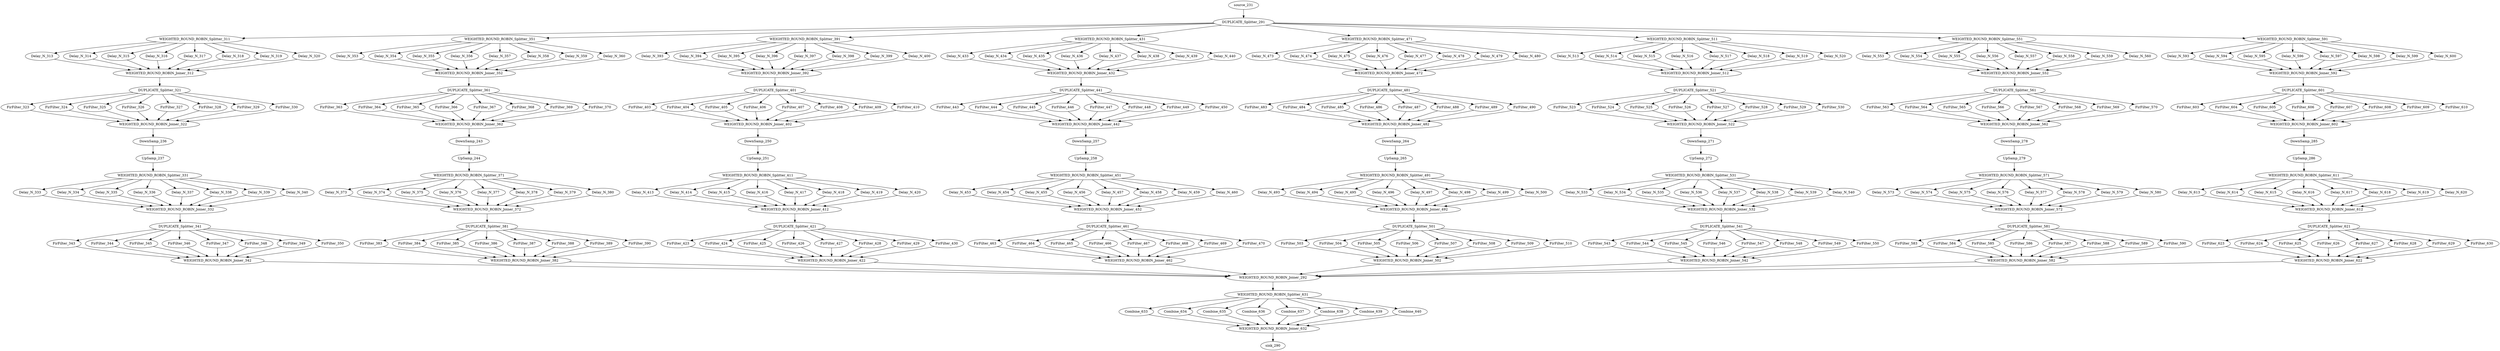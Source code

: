 digraph FilterBankNew_675 {
node0 [label="source_231", push="8", pop="0", peek="0", pushType="float", popType="void", peekType="void", codeSize="31 b", stackSize="0 b", work="13"];
node1 [label="DUPLICATE_Splitter_291", push="8", pop="8", peek="0", pushType="float", popType="float", peekType="void", codeSize="60 b", stackSize="64 b", work="0"];
node0 -> node1;
node2 [label="WEIGHTED_ROUND_ROBIN_Splitter_311", push="8", pop="8", peek="0", pushType="float", popType="float", peekType="void", codeSize="102 b", stackSize="32 b", work="0"];
node1 -> node2;
node3 [label="Delay_N_313", push="1", pop="1", peek="1", pushType="float", popType="float", peekType="float", codeSize="12 b", stackSize="0 b", work="6"];
node2 -> node3;
node4 [label="Delay_N_314", push="1", pop="1", peek="1", pushType="float", popType="float", peekType="float", codeSize="12 b", stackSize="0 b", work="6"];
node2 -> node4;
node5 [label="Delay_N_315", push="1", pop="1", peek="1", pushType="float", popType="float", peekType="float", codeSize="12 b", stackSize="0 b", work="6"];
node2 -> node5;
node6 [label="Delay_N_316", push="1", pop="1", peek="1", pushType="float", popType="float", peekType="float", codeSize="12 b", stackSize="0 b", work="6"];
node2 -> node6;
node7 [label="Delay_N_317", push="1", pop="1", peek="1", pushType="float", popType="float", peekType="float", codeSize="12 b", stackSize="0 b", work="6"];
node2 -> node7;
node8 [label="Delay_N_318", push="1", pop="1", peek="1", pushType="float", popType="float", peekType="float", codeSize="12 b", stackSize="0 b", work="6"];
node2 -> node8;
node9 [label="Delay_N_319", push="1", pop="1", peek="1", pushType="float", popType="float", peekType="float", codeSize="12 b", stackSize="0 b", work="6"];
node2 -> node9;
node10 [label="Delay_N_320", push="1", pop="1", peek="1", pushType="float", popType="float", peekType="float", codeSize="12 b", stackSize="0 b", work="6"];
node2 -> node10;
node11 [label="WEIGHTED_ROUND_ROBIN_Joiner_312", push="8", pop="8", peek="0", pushType="float", popType="float", peekType="void", codeSize="102 b", stackSize="32 b", work="0"];
node3 -> node11;
node4 -> node11;
node5 -> node11;
node6 -> node11;
node7 -> node11;
node8 -> node11;
node9 -> node11;
node10 -> node11;
node12 [label="DUPLICATE_Splitter_321", push="8", pop="8", peek="0", pushType="float", popType="float", peekType="void", codeSize="60 b", stackSize="64 b", work="0"];
node11 -> node12;
node13 [label="FirFilter_323", push="1", pop="8", peek="32", pushType="float", popType="float", peekType="float", codeSize="556 b", stackSize="96 b", work="425"];
node12 -> node13;
node14 [label="FirFilter_324", push="1", pop="8", peek="33", pushType="float", popType="float", peekType="float", codeSize="582 b", stackSize="96 b", work="423"];
node12 -> node14;
node15 [label="FirFilter_325", push="1", pop="8", peek="34", pushType="float", popType="float", peekType="float", codeSize="612 b", stackSize="128 b", work="425"];
node12 -> node15;
node16 [label="FirFilter_326", push="1", pop="8", peek="35", pushType="float", popType="float", peekType="float", codeSize="632 b", stackSize="128 b", work="425"];
node12 -> node16;
node17 [label="FirFilter_327", push="1", pop="8", peek="36", pushType="float", popType="float", peekType="float", codeSize="652 b", stackSize="128 b", work="425"];
node12 -> node17;
node18 [label="FirFilter_328", push="1", pop="8", peek="37", pushType="float", popType="float", peekType="float", codeSize="672 b", stackSize="128 b", work="425"];
node12 -> node18;
node19 [label="FirFilter_329", push="1", pop="8", peek="38", pushType="float", popType="float", peekType="float", codeSize="682 b", stackSize="96 b", work="423"];
node12 -> node19;
node20 [label="FirFilter_330", push="1", pop="8", peek="39", pushType="float", popType="float", peekType="float", codeSize="696 b", stackSize="96 b", work="425"];
node12 -> node20;
node21 [label="WEIGHTED_ROUND_ROBIN_Joiner_322", push="8", pop="8", peek="0", pushType="float", popType="float", peekType="void", codeSize="102 b", stackSize="32 b", work="0"];
node13 -> node21;
node14 -> node21;
node15 -> node21;
node16 -> node21;
node17 -> node21;
node18 -> node21;
node19 -> node21;
node20 -> node21;
node22 [label="DownSamp_236", push="1", pop="8", peek="8", pushType="float", popType="float", peekType="float", codeSize="28 b", stackSize="32 b", work="41"];
node21 -> node22;
node23 [label="UpSamp_237", push="8", pop="1", peek="1", pushType="float", popType="float", peekType="float", codeSize="28 b", stackSize="32 b", work="41"];
node22 -> node23;
node24 [label="WEIGHTED_ROUND_ROBIN_Splitter_331", push="8", pop="8", peek="0", pushType="float", popType="float", peekType="void", codeSize="102 b", stackSize="32 b", work="0"];
node23 -> node24;
node25 [label="Delay_N_333", push="1", pop="1", peek="1", pushType="float", popType="float", peekType="float", codeSize="12 b", stackSize="0 b", work="6"];
node24 -> node25;
node26 [label="Delay_N_334", push="1", pop="1", peek="1", pushType="float", popType="float", peekType="float", codeSize="12 b", stackSize="0 b", work="6"];
node24 -> node26;
node27 [label="Delay_N_335", push="1", pop="1", peek="1", pushType="float", popType="float", peekType="float", codeSize="12 b", stackSize="0 b", work="6"];
node24 -> node27;
node28 [label="Delay_N_336", push="1", pop="1", peek="1", pushType="float", popType="float", peekType="float", codeSize="12 b", stackSize="0 b", work="6"];
node24 -> node28;
node29 [label="Delay_N_337", push="1", pop="1", peek="1", pushType="float", popType="float", peekType="float", codeSize="12 b", stackSize="0 b", work="6"];
node24 -> node29;
node30 [label="Delay_N_338", push="1", pop="1", peek="1", pushType="float", popType="float", peekType="float", codeSize="12 b", stackSize="0 b", work="6"];
node24 -> node30;
node31 [label="Delay_N_339", push="1", pop="1", peek="1", pushType="float", popType="float", peekType="float", codeSize="12 b", stackSize="0 b", work="6"];
node24 -> node31;
node32 [label="Delay_N_340", push="1", pop="1", peek="1", pushType="float", popType="float", peekType="float", codeSize="12 b", stackSize="0 b", work="6"];
node24 -> node32;
node33 [label="WEIGHTED_ROUND_ROBIN_Joiner_332", push="8", pop="8", peek="0", pushType="float", popType="float", peekType="void", codeSize="102 b", stackSize="32 b", work="0"];
node25 -> node33;
node26 -> node33;
node27 -> node33;
node28 -> node33;
node29 -> node33;
node30 -> node33;
node31 -> node33;
node32 -> node33;
node34 [label="DUPLICATE_Splitter_341", push="8", pop="8", peek="0", pushType="float", popType="float", peekType="void", codeSize="60 b", stackSize="64 b", work="0"];
node33 -> node34;
node35 [label="FirFilter_343", push="1", pop="8", peek="32", pushType="float", popType="float", peekType="float", codeSize="556 b", stackSize="96 b", work="425"];
node34 -> node35;
node36 [label="FirFilter_344", push="1", pop="8", peek="33", pushType="float", popType="float", peekType="float", codeSize="582 b", stackSize="96 b", work="423"];
node34 -> node36;
node37 [label="FirFilter_345", push="1", pop="8", peek="34", pushType="float", popType="float", peekType="float", codeSize="612 b", stackSize="128 b", work="425"];
node34 -> node37;
node38 [label="FirFilter_346", push="1", pop="8", peek="35", pushType="float", popType="float", peekType="float", codeSize="632 b", stackSize="128 b", work="425"];
node34 -> node38;
node39 [label="FirFilter_347", push="1", pop="8", peek="36", pushType="float", popType="float", peekType="float", codeSize="652 b", stackSize="128 b", work="425"];
node34 -> node39;
node40 [label="FirFilter_348", push="1", pop="8", peek="37", pushType="float", popType="float", peekType="float", codeSize="672 b", stackSize="128 b", work="425"];
node34 -> node40;
node41 [label="FirFilter_349", push="1", pop="8", peek="38", pushType="float", popType="float", peekType="float", codeSize="682 b", stackSize="96 b", work="423"];
node34 -> node41;
node42 [label="FirFilter_350", push="1", pop="8", peek="39", pushType="float", popType="float", peekType="float", codeSize="696 b", stackSize="96 b", work="425"];
node34 -> node42;
node43 [label="WEIGHTED_ROUND_ROBIN_Joiner_342", push="8", pop="8", peek="0", pushType="float", popType="float", peekType="void", codeSize="102 b", stackSize="32 b", work="0"];
node35 -> node43;
node36 -> node43;
node37 -> node43;
node38 -> node43;
node39 -> node43;
node40 -> node43;
node41 -> node43;
node42 -> node43;
node44 [label="WEIGHTED_ROUND_ROBIN_Splitter_351", push="8", pop="8", peek="0", pushType="float", popType="float", peekType="void", codeSize="102 b", stackSize="32 b", work="0"];
node1 -> node44;
node45 [label="Delay_N_353", push="1", pop="1", peek="1", pushType="float", popType="float", peekType="float", codeSize="12 b", stackSize="0 b", work="6"];
node44 -> node45;
node46 [label="Delay_N_354", push="1", pop="1", peek="1", pushType="float", popType="float", peekType="float", codeSize="12 b", stackSize="0 b", work="6"];
node44 -> node46;
node47 [label="Delay_N_355", push="1", pop="1", peek="1", pushType="float", popType="float", peekType="float", codeSize="12 b", stackSize="0 b", work="6"];
node44 -> node47;
node48 [label="Delay_N_356", push="1", pop="1", peek="1", pushType="float", popType="float", peekType="float", codeSize="12 b", stackSize="0 b", work="6"];
node44 -> node48;
node49 [label="Delay_N_357", push="1", pop="1", peek="1", pushType="float", popType="float", peekType="float", codeSize="12 b", stackSize="0 b", work="6"];
node44 -> node49;
node50 [label="Delay_N_358", push="1", pop="1", peek="1", pushType="float", popType="float", peekType="float", codeSize="12 b", stackSize="0 b", work="6"];
node44 -> node50;
node51 [label="Delay_N_359", push="1", pop="1", peek="1", pushType="float", popType="float", peekType="float", codeSize="12 b", stackSize="0 b", work="6"];
node44 -> node51;
node52 [label="Delay_N_360", push="1", pop="1", peek="1", pushType="float", popType="float", peekType="float", codeSize="12 b", stackSize="0 b", work="6"];
node44 -> node52;
node53 [label="WEIGHTED_ROUND_ROBIN_Joiner_352", push="8", pop="8", peek="0", pushType="float", popType="float", peekType="void", codeSize="102 b", stackSize="32 b", work="0"];
node45 -> node53;
node46 -> node53;
node47 -> node53;
node48 -> node53;
node49 -> node53;
node50 -> node53;
node51 -> node53;
node52 -> node53;
node54 [label="DUPLICATE_Splitter_361", push="8", pop="8", peek="0", pushType="float", popType="float", peekType="void", codeSize="60 b", stackSize="64 b", work="0"];
node53 -> node54;
node55 [label="FirFilter_363", push="1", pop="8", peek="32", pushType="float", popType="float", peekType="float", codeSize="556 b", stackSize="96 b", work="425"];
node54 -> node55;
node56 [label="FirFilter_364", push="1", pop="8", peek="33", pushType="float", popType="float", peekType="float", codeSize="582 b", stackSize="96 b", work="423"];
node54 -> node56;
node57 [label="FirFilter_365", push="1", pop="8", peek="34", pushType="float", popType="float", peekType="float", codeSize="612 b", stackSize="128 b", work="425"];
node54 -> node57;
node58 [label="FirFilter_366", push="1", pop="8", peek="35", pushType="float", popType="float", peekType="float", codeSize="632 b", stackSize="128 b", work="425"];
node54 -> node58;
node59 [label="FirFilter_367", push="1", pop="8", peek="36", pushType="float", popType="float", peekType="float", codeSize="652 b", stackSize="128 b", work="425"];
node54 -> node59;
node60 [label="FirFilter_368", push="1", pop="8", peek="37", pushType="float", popType="float", peekType="float", codeSize="672 b", stackSize="128 b", work="425"];
node54 -> node60;
node61 [label="FirFilter_369", push="1", pop="8", peek="38", pushType="float", popType="float", peekType="float", codeSize="682 b", stackSize="96 b", work="423"];
node54 -> node61;
node62 [label="FirFilter_370", push="1", pop="8", peek="39", pushType="float", popType="float", peekType="float", codeSize="696 b", stackSize="96 b", work="425"];
node54 -> node62;
node63 [label="WEIGHTED_ROUND_ROBIN_Joiner_362", push="8", pop="8", peek="0", pushType="float", popType="float", peekType="void", codeSize="102 b", stackSize="32 b", work="0"];
node55 -> node63;
node56 -> node63;
node57 -> node63;
node58 -> node63;
node59 -> node63;
node60 -> node63;
node61 -> node63;
node62 -> node63;
node64 [label="DownSamp_243", push="1", pop="8", peek="8", pushType="float", popType="float", peekType="float", codeSize="28 b", stackSize="32 b", work="41"];
node63 -> node64;
node65 [label="UpSamp_244", push="8", pop="1", peek="1", pushType="float", popType="float", peekType="float", codeSize="28 b", stackSize="32 b", work="41"];
node64 -> node65;
node66 [label="WEIGHTED_ROUND_ROBIN_Splitter_371", push="8", pop="8", peek="0", pushType="float", popType="float", peekType="void", codeSize="102 b", stackSize="32 b", work="0"];
node65 -> node66;
node67 [label="Delay_N_373", push="1", pop="1", peek="1", pushType="float", popType="float", peekType="float", codeSize="12 b", stackSize="0 b", work="6"];
node66 -> node67;
node68 [label="Delay_N_374", push="1", pop="1", peek="1", pushType="float", popType="float", peekType="float", codeSize="12 b", stackSize="0 b", work="6"];
node66 -> node68;
node69 [label="Delay_N_375", push="1", pop="1", peek="1", pushType="float", popType="float", peekType="float", codeSize="12 b", stackSize="0 b", work="6"];
node66 -> node69;
node70 [label="Delay_N_376", push="1", pop="1", peek="1", pushType="float", popType="float", peekType="float", codeSize="12 b", stackSize="0 b", work="6"];
node66 -> node70;
node71 [label="Delay_N_377", push="1", pop="1", peek="1", pushType="float", popType="float", peekType="float", codeSize="12 b", stackSize="0 b", work="6"];
node66 -> node71;
node72 [label="Delay_N_378", push="1", pop="1", peek="1", pushType="float", popType="float", peekType="float", codeSize="12 b", stackSize="0 b", work="6"];
node66 -> node72;
node73 [label="Delay_N_379", push="1", pop="1", peek="1", pushType="float", popType="float", peekType="float", codeSize="12 b", stackSize="0 b", work="6"];
node66 -> node73;
node74 [label="Delay_N_380", push="1", pop="1", peek="1", pushType="float", popType="float", peekType="float", codeSize="12 b", stackSize="0 b", work="6"];
node66 -> node74;
node75 [label="WEIGHTED_ROUND_ROBIN_Joiner_372", push="8", pop="8", peek="0", pushType="float", popType="float", peekType="void", codeSize="102 b", stackSize="32 b", work="0"];
node67 -> node75;
node68 -> node75;
node69 -> node75;
node70 -> node75;
node71 -> node75;
node72 -> node75;
node73 -> node75;
node74 -> node75;
node76 [label="DUPLICATE_Splitter_381", push="8", pop="8", peek="0", pushType="float", popType="float", peekType="void", codeSize="60 b", stackSize="64 b", work="0"];
node75 -> node76;
node77 [label="FirFilter_383", push="1", pop="8", peek="32", pushType="float", popType="float", peekType="float", codeSize="556 b", stackSize="96 b", work="425"];
node76 -> node77;
node78 [label="FirFilter_384", push="1", pop="8", peek="33", pushType="float", popType="float", peekType="float", codeSize="582 b", stackSize="96 b", work="423"];
node76 -> node78;
node79 [label="FirFilter_385", push="1", pop="8", peek="34", pushType="float", popType="float", peekType="float", codeSize="612 b", stackSize="128 b", work="425"];
node76 -> node79;
node80 [label="FirFilter_386", push="1", pop="8", peek="35", pushType="float", popType="float", peekType="float", codeSize="632 b", stackSize="128 b", work="425"];
node76 -> node80;
node81 [label="FirFilter_387", push="1", pop="8", peek="36", pushType="float", popType="float", peekType="float", codeSize="652 b", stackSize="128 b", work="425"];
node76 -> node81;
node82 [label="FirFilter_388", push="1", pop="8", peek="37", pushType="float", popType="float", peekType="float", codeSize="672 b", stackSize="128 b", work="425"];
node76 -> node82;
node83 [label="FirFilter_389", push="1", pop="8", peek="38", pushType="float", popType="float", peekType="float", codeSize="682 b", stackSize="96 b", work="423"];
node76 -> node83;
node84 [label="FirFilter_390", push="1", pop="8", peek="39", pushType="float", popType="float", peekType="float", codeSize="696 b", stackSize="96 b", work="425"];
node76 -> node84;
node85 [label="WEIGHTED_ROUND_ROBIN_Joiner_382", push="8", pop="8", peek="0", pushType="float", popType="float", peekType="void", codeSize="102 b", stackSize="32 b", work="0"];
node77 -> node85;
node78 -> node85;
node79 -> node85;
node80 -> node85;
node81 -> node85;
node82 -> node85;
node83 -> node85;
node84 -> node85;
node86 [label="WEIGHTED_ROUND_ROBIN_Splitter_391", push="8", pop="8", peek="0", pushType="float", popType="float", peekType="void", codeSize="102 b", stackSize="32 b", work="0"];
node1 -> node86;
node87 [label="Delay_N_393", push="1", pop="1", peek="1", pushType="float", popType="float", peekType="float", codeSize="12 b", stackSize="0 b", work="6"];
node86 -> node87;
node88 [label="Delay_N_394", push="1", pop="1", peek="1", pushType="float", popType="float", peekType="float", codeSize="12 b", stackSize="0 b", work="6"];
node86 -> node88;
node89 [label="Delay_N_395", push="1", pop="1", peek="1", pushType="float", popType="float", peekType="float", codeSize="12 b", stackSize="0 b", work="6"];
node86 -> node89;
node90 [label="Delay_N_396", push="1", pop="1", peek="1", pushType="float", popType="float", peekType="float", codeSize="12 b", stackSize="0 b", work="6"];
node86 -> node90;
node91 [label="Delay_N_397", push="1", pop="1", peek="1", pushType="float", popType="float", peekType="float", codeSize="12 b", stackSize="0 b", work="6"];
node86 -> node91;
node92 [label="Delay_N_398", push="1", pop="1", peek="1", pushType="float", popType="float", peekType="float", codeSize="12 b", stackSize="0 b", work="6"];
node86 -> node92;
node93 [label="Delay_N_399", push="1", pop="1", peek="1", pushType="float", popType="float", peekType="float", codeSize="12 b", stackSize="0 b", work="6"];
node86 -> node93;
node94 [label="Delay_N_400", push="1", pop="1", peek="1", pushType="float", popType="float", peekType="float", codeSize="12 b", stackSize="0 b", work="6"];
node86 -> node94;
node95 [label="WEIGHTED_ROUND_ROBIN_Joiner_392", push="8", pop="8", peek="0", pushType="float", popType="float", peekType="void", codeSize="102 b", stackSize="32 b", work="0"];
node87 -> node95;
node88 -> node95;
node89 -> node95;
node90 -> node95;
node91 -> node95;
node92 -> node95;
node93 -> node95;
node94 -> node95;
node96 [label="DUPLICATE_Splitter_401", push="8", pop="8", peek="0", pushType="float", popType="float", peekType="void", codeSize="60 b", stackSize="64 b", work="0"];
node95 -> node96;
node97 [label="FirFilter_403", push="1", pop="8", peek="32", pushType="float", popType="float", peekType="float", codeSize="556 b", stackSize="96 b", work="425"];
node96 -> node97;
node98 [label="FirFilter_404", push="1", pop="8", peek="33", pushType="float", popType="float", peekType="float", codeSize="582 b", stackSize="96 b", work="423"];
node96 -> node98;
node99 [label="FirFilter_405", push="1", pop="8", peek="34", pushType="float", popType="float", peekType="float", codeSize="612 b", stackSize="128 b", work="425"];
node96 -> node99;
node100 [label="FirFilter_406", push="1", pop="8", peek="35", pushType="float", popType="float", peekType="float", codeSize="632 b", stackSize="128 b", work="425"];
node96 -> node100;
node101 [label="FirFilter_407", push="1", pop="8", peek="36", pushType="float", popType="float", peekType="float", codeSize="652 b", stackSize="128 b", work="425"];
node96 -> node101;
node102 [label="FirFilter_408", push="1", pop="8", peek="37", pushType="float", popType="float", peekType="float", codeSize="672 b", stackSize="128 b", work="425"];
node96 -> node102;
node103 [label="FirFilter_409", push="1", pop="8", peek="38", pushType="float", popType="float", peekType="float", codeSize="682 b", stackSize="96 b", work="423"];
node96 -> node103;
node104 [label="FirFilter_410", push="1", pop="8", peek="39", pushType="float", popType="float", peekType="float", codeSize="696 b", stackSize="96 b", work="425"];
node96 -> node104;
node105 [label="WEIGHTED_ROUND_ROBIN_Joiner_402", push="8", pop="8", peek="0", pushType="float", popType="float", peekType="void", codeSize="102 b", stackSize="32 b", work="0"];
node97 -> node105;
node98 -> node105;
node99 -> node105;
node100 -> node105;
node101 -> node105;
node102 -> node105;
node103 -> node105;
node104 -> node105;
node106 [label="DownSamp_250", push="1", pop="8", peek="8", pushType="float", popType="float", peekType="float", codeSize="28 b", stackSize="32 b", work="41"];
node105 -> node106;
node107 [label="UpSamp_251", push="8", pop="1", peek="1", pushType="float", popType="float", peekType="float", codeSize="28 b", stackSize="32 b", work="41"];
node106 -> node107;
node108 [label="WEIGHTED_ROUND_ROBIN_Splitter_411", push="8", pop="8", peek="0", pushType="float", popType="float", peekType="void", codeSize="102 b", stackSize="32 b", work="0"];
node107 -> node108;
node109 [label="Delay_N_413", push="1", pop="1", peek="1", pushType="float", popType="float", peekType="float", codeSize="12 b", stackSize="0 b", work="6"];
node108 -> node109;
node110 [label="Delay_N_414", push="1", pop="1", peek="1", pushType="float", popType="float", peekType="float", codeSize="12 b", stackSize="0 b", work="6"];
node108 -> node110;
node111 [label="Delay_N_415", push="1", pop="1", peek="1", pushType="float", popType="float", peekType="float", codeSize="12 b", stackSize="0 b", work="6"];
node108 -> node111;
node112 [label="Delay_N_416", push="1", pop="1", peek="1", pushType="float", popType="float", peekType="float", codeSize="12 b", stackSize="0 b", work="6"];
node108 -> node112;
node113 [label="Delay_N_417", push="1", pop="1", peek="1", pushType="float", popType="float", peekType="float", codeSize="12 b", stackSize="0 b", work="6"];
node108 -> node113;
node114 [label="Delay_N_418", push="1", pop="1", peek="1", pushType="float", popType="float", peekType="float", codeSize="12 b", stackSize="0 b", work="6"];
node108 -> node114;
node115 [label="Delay_N_419", push="1", pop="1", peek="1", pushType="float", popType="float", peekType="float", codeSize="12 b", stackSize="0 b", work="6"];
node108 -> node115;
node116 [label="Delay_N_420", push="1", pop="1", peek="1", pushType="float", popType="float", peekType="float", codeSize="12 b", stackSize="0 b", work="6"];
node108 -> node116;
node117 [label="WEIGHTED_ROUND_ROBIN_Joiner_412", push="8", pop="8", peek="0", pushType="float", popType="float", peekType="void", codeSize="102 b", stackSize="32 b", work="0"];
node109 -> node117;
node110 -> node117;
node111 -> node117;
node112 -> node117;
node113 -> node117;
node114 -> node117;
node115 -> node117;
node116 -> node117;
node118 [label="DUPLICATE_Splitter_421", push="8", pop="8", peek="0", pushType="float", popType="float", peekType="void", codeSize="60 b", stackSize="64 b", work="0"];
node117 -> node118;
node119 [label="FirFilter_423", push="1", pop="8", peek="32", pushType="float", popType="float", peekType="float", codeSize="556 b", stackSize="96 b", work="425"];
node118 -> node119;
node120 [label="FirFilter_424", push="1", pop="8", peek="33", pushType="float", popType="float", peekType="float", codeSize="582 b", stackSize="96 b", work="423"];
node118 -> node120;
node121 [label="FirFilter_425", push="1", pop="8", peek="34", pushType="float", popType="float", peekType="float", codeSize="612 b", stackSize="128 b", work="425"];
node118 -> node121;
node122 [label="FirFilter_426", push="1", pop="8", peek="35", pushType="float", popType="float", peekType="float", codeSize="632 b", stackSize="128 b", work="425"];
node118 -> node122;
node123 [label="FirFilter_427", push="1", pop="8", peek="36", pushType="float", popType="float", peekType="float", codeSize="652 b", stackSize="128 b", work="425"];
node118 -> node123;
node124 [label="FirFilter_428", push="1", pop="8", peek="37", pushType="float", popType="float", peekType="float", codeSize="672 b", stackSize="128 b", work="425"];
node118 -> node124;
node125 [label="FirFilter_429", push="1", pop="8", peek="38", pushType="float", popType="float", peekType="float", codeSize="682 b", stackSize="96 b", work="423"];
node118 -> node125;
node126 [label="FirFilter_430", push="1", pop="8", peek="39", pushType="float", popType="float", peekType="float", codeSize="696 b", stackSize="96 b", work="425"];
node118 -> node126;
node127 [label="WEIGHTED_ROUND_ROBIN_Joiner_422", push="8", pop="8", peek="0", pushType="float", popType="float", peekType="void", codeSize="102 b", stackSize="32 b", work="0"];
node119 -> node127;
node120 -> node127;
node121 -> node127;
node122 -> node127;
node123 -> node127;
node124 -> node127;
node125 -> node127;
node126 -> node127;
node128 [label="WEIGHTED_ROUND_ROBIN_Splitter_431", push="8", pop="8", peek="0", pushType="float", popType="float", peekType="void", codeSize="102 b", stackSize="32 b", work="0"];
node1 -> node128;
node129 [label="Delay_N_433", push="1", pop="1", peek="1", pushType="float", popType="float", peekType="float", codeSize="12 b", stackSize="0 b", work="6"];
node128 -> node129;
node130 [label="Delay_N_434", push="1", pop="1", peek="1", pushType="float", popType="float", peekType="float", codeSize="12 b", stackSize="0 b", work="6"];
node128 -> node130;
node131 [label="Delay_N_435", push="1", pop="1", peek="1", pushType="float", popType="float", peekType="float", codeSize="12 b", stackSize="0 b", work="6"];
node128 -> node131;
node132 [label="Delay_N_436", push="1", pop="1", peek="1", pushType="float", popType="float", peekType="float", codeSize="12 b", stackSize="0 b", work="6"];
node128 -> node132;
node133 [label="Delay_N_437", push="1", pop="1", peek="1", pushType="float", popType="float", peekType="float", codeSize="12 b", stackSize="0 b", work="6"];
node128 -> node133;
node134 [label="Delay_N_438", push="1", pop="1", peek="1", pushType="float", popType="float", peekType="float", codeSize="12 b", stackSize="0 b", work="6"];
node128 -> node134;
node135 [label="Delay_N_439", push="1", pop="1", peek="1", pushType="float", popType="float", peekType="float", codeSize="12 b", stackSize="0 b", work="6"];
node128 -> node135;
node136 [label="Delay_N_440", push="1", pop="1", peek="1", pushType="float", popType="float", peekType="float", codeSize="12 b", stackSize="0 b", work="6"];
node128 -> node136;
node137 [label="WEIGHTED_ROUND_ROBIN_Joiner_432", push="8", pop="8", peek="0", pushType="float", popType="float", peekType="void", codeSize="102 b", stackSize="32 b", work="0"];
node129 -> node137;
node130 -> node137;
node131 -> node137;
node132 -> node137;
node133 -> node137;
node134 -> node137;
node135 -> node137;
node136 -> node137;
node138 [label="DUPLICATE_Splitter_441", push="8", pop="8", peek="0", pushType="float", popType="float", peekType="void", codeSize="60 b", stackSize="64 b", work="0"];
node137 -> node138;
node139 [label="FirFilter_443", push="1", pop="8", peek="32", pushType="float", popType="float", peekType="float", codeSize="556 b", stackSize="96 b", work="425"];
node138 -> node139;
node140 [label="FirFilter_444", push="1", pop="8", peek="33", pushType="float", popType="float", peekType="float", codeSize="582 b", stackSize="96 b", work="423"];
node138 -> node140;
node141 [label="FirFilter_445", push="1", pop="8", peek="34", pushType="float", popType="float", peekType="float", codeSize="612 b", stackSize="128 b", work="425"];
node138 -> node141;
node142 [label="FirFilter_446", push="1", pop="8", peek="35", pushType="float", popType="float", peekType="float", codeSize="632 b", stackSize="128 b", work="425"];
node138 -> node142;
node143 [label="FirFilter_447", push="1", pop="8", peek="36", pushType="float", popType="float", peekType="float", codeSize="652 b", stackSize="128 b", work="425"];
node138 -> node143;
node144 [label="FirFilter_448", push="1", pop="8", peek="37", pushType="float", popType="float", peekType="float", codeSize="672 b", stackSize="128 b", work="425"];
node138 -> node144;
node145 [label="FirFilter_449", push="1", pop="8", peek="38", pushType="float", popType="float", peekType="float", codeSize="682 b", stackSize="96 b", work="423"];
node138 -> node145;
node146 [label="FirFilter_450", push="1", pop="8", peek="39", pushType="float", popType="float", peekType="float", codeSize="696 b", stackSize="96 b", work="425"];
node138 -> node146;
node147 [label="WEIGHTED_ROUND_ROBIN_Joiner_442", push="8", pop="8", peek="0", pushType="float", popType="float", peekType="void", codeSize="102 b", stackSize="32 b", work="0"];
node139 -> node147;
node140 -> node147;
node141 -> node147;
node142 -> node147;
node143 -> node147;
node144 -> node147;
node145 -> node147;
node146 -> node147;
node148 [label="DownSamp_257", push="1", pop="8", peek="8", pushType="float", popType="float", peekType="float", codeSize="28 b", stackSize="32 b", work="41"];
node147 -> node148;
node149 [label="UpSamp_258", push="8", pop="1", peek="1", pushType="float", popType="float", peekType="float", codeSize="28 b", stackSize="32 b", work="41"];
node148 -> node149;
node150 [label="WEIGHTED_ROUND_ROBIN_Splitter_451", push="8", pop="8", peek="0", pushType="float", popType="float", peekType="void", codeSize="102 b", stackSize="32 b", work="0"];
node149 -> node150;
node151 [label="Delay_N_453", push="1", pop="1", peek="1", pushType="float", popType="float", peekType="float", codeSize="12 b", stackSize="0 b", work="6"];
node150 -> node151;
node152 [label="Delay_N_454", push="1", pop="1", peek="1", pushType="float", popType="float", peekType="float", codeSize="12 b", stackSize="0 b", work="6"];
node150 -> node152;
node153 [label="Delay_N_455", push="1", pop="1", peek="1", pushType="float", popType="float", peekType="float", codeSize="12 b", stackSize="0 b", work="6"];
node150 -> node153;
node154 [label="Delay_N_456", push="1", pop="1", peek="1", pushType="float", popType="float", peekType="float", codeSize="12 b", stackSize="0 b", work="6"];
node150 -> node154;
node155 [label="Delay_N_457", push="1", pop="1", peek="1", pushType="float", popType="float", peekType="float", codeSize="12 b", stackSize="0 b", work="6"];
node150 -> node155;
node156 [label="Delay_N_458", push="1", pop="1", peek="1", pushType="float", popType="float", peekType="float", codeSize="12 b", stackSize="0 b", work="6"];
node150 -> node156;
node157 [label="Delay_N_459", push="1", pop="1", peek="1", pushType="float", popType="float", peekType="float", codeSize="12 b", stackSize="0 b", work="6"];
node150 -> node157;
node158 [label="Delay_N_460", push="1", pop="1", peek="1", pushType="float", popType="float", peekType="float", codeSize="12 b", stackSize="0 b", work="6"];
node150 -> node158;
node159 [label="WEIGHTED_ROUND_ROBIN_Joiner_452", push="8", pop="8", peek="0", pushType="float", popType="float", peekType="void", codeSize="102 b", stackSize="32 b", work="0"];
node151 -> node159;
node152 -> node159;
node153 -> node159;
node154 -> node159;
node155 -> node159;
node156 -> node159;
node157 -> node159;
node158 -> node159;
node160 [label="DUPLICATE_Splitter_461", push="8", pop="8", peek="0", pushType="float", popType="float", peekType="void", codeSize="60 b", stackSize="64 b", work="0"];
node159 -> node160;
node161 [label="FirFilter_463", push="1", pop="8", peek="32", pushType="float", popType="float", peekType="float", codeSize="556 b", stackSize="96 b", work="425"];
node160 -> node161;
node162 [label="FirFilter_464", push="1", pop="8", peek="33", pushType="float", popType="float", peekType="float", codeSize="582 b", stackSize="96 b", work="423"];
node160 -> node162;
node163 [label="FirFilter_465", push="1", pop="8", peek="34", pushType="float", popType="float", peekType="float", codeSize="612 b", stackSize="128 b", work="425"];
node160 -> node163;
node164 [label="FirFilter_466", push="1", pop="8", peek="35", pushType="float", popType="float", peekType="float", codeSize="632 b", stackSize="128 b", work="425"];
node160 -> node164;
node165 [label="FirFilter_467", push="1", pop="8", peek="36", pushType="float", popType="float", peekType="float", codeSize="652 b", stackSize="128 b", work="425"];
node160 -> node165;
node166 [label="FirFilter_468", push="1", pop="8", peek="37", pushType="float", popType="float", peekType="float", codeSize="672 b", stackSize="128 b", work="425"];
node160 -> node166;
node167 [label="FirFilter_469", push="1", pop="8", peek="38", pushType="float", popType="float", peekType="float", codeSize="682 b", stackSize="96 b", work="423"];
node160 -> node167;
node168 [label="FirFilter_470", push="1", pop="8", peek="39", pushType="float", popType="float", peekType="float", codeSize="696 b", stackSize="96 b", work="425"];
node160 -> node168;
node169 [label="WEIGHTED_ROUND_ROBIN_Joiner_462", push="8", pop="8", peek="0", pushType="float", popType="float", peekType="void", codeSize="102 b", stackSize="32 b", work="0"];
node161 -> node169;
node162 -> node169;
node163 -> node169;
node164 -> node169;
node165 -> node169;
node166 -> node169;
node167 -> node169;
node168 -> node169;
node170 [label="WEIGHTED_ROUND_ROBIN_Splitter_471", push="8", pop="8", peek="0", pushType="float", popType="float", peekType="void", codeSize="102 b", stackSize="32 b", work="0"];
node1 -> node170;
node171 [label="Delay_N_473", push="1", pop="1", peek="1", pushType="float", popType="float", peekType="float", codeSize="12 b", stackSize="0 b", work="6"];
node170 -> node171;
node172 [label="Delay_N_474", push="1", pop="1", peek="1", pushType="float", popType="float", peekType="float", codeSize="12 b", stackSize="0 b", work="6"];
node170 -> node172;
node173 [label="Delay_N_475", push="1", pop="1", peek="1", pushType="float", popType="float", peekType="float", codeSize="12 b", stackSize="0 b", work="6"];
node170 -> node173;
node174 [label="Delay_N_476", push="1", pop="1", peek="1", pushType="float", popType="float", peekType="float", codeSize="12 b", stackSize="0 b", work="6"];
node170 -> node174;
node175 [label="Delay_N_477", push="1", pop="1", peek="1", pushType="float", popType="float", peekType="float", codeSize="12 b", stackSize="0 b", work="6"];
node170 -> node175;
node176 [label="Delay_N_478", push="1", pop="1", peek="1", pushType="float", popType="float", peekType="float", codeSize="12 b", stackSize="0 b", work="6"];
node170 -> node176;
node177 [label="Delay_N_479", push="1", pop="1", peek="1", pushType="float", popType="float", peekType="float", codeSize="12 b", stackSize="0 b", work="6"];
node170 -> node177;
node178 [label="Delay_N_480", push="1", pop="1", peek="1", pushType="float", popType="float", peekType="float", codeSize="12 b", stackSize="0 b", work="6"];
node170 -> node178;
node179 [label="WEIGHTED_ROUND_ROBIN_Joiner_472", push="8", pop="8", peek="0", pushType="float", popType="float", peekType="void", codeSize="102 b", stackSize="32 b", work="0"];
node171 -> node179;
node172 -> node179;
node173 -> node179;
node174 -> node179;
node175 -> node179;
node176 -> node179;
node177 -> node179;
node178 -> node179;
node180 [label="DUPLICATE_Splitter_481", push="8", pop="8", peek="0", pushType="float", popType="float", peekType="void", codeSize="60 b", stackSize="64 b", work="0"];
node179 -> node180;
node181 [label="FirFilter_483", push="1", pop="8", peek="32", pushType="float", popType="float", peekType="float", codeSize="556 b", stackSize="96 b", work="425"];
node180 -> node181;
node182 [label="FirFilter_484", push="1", pop="8", peek="33", pushType="float", popType="float", peekType="float", codeSize="582 b", stackSize="96 b", work="423"];
node180 -> node182;
node183 [label="FirFilter_485", push="1", pop="8", peek="34", pushType="float", popType="float", peekType="float", codeSize="612 b", stackSize="128 b", work="425"];
node180 -> node183;
node184 [label="FirFilter_486", push="1", pop="8", peek="35", pushType="float", popType="float", peekType="float", codeSize="632 b", stackSize="128 b", work="425"];
node180 -> node184;
node185 [label="FirFilter_487", push="1", pop="8", peek="36", pushType="float", popType="float", peekType="float", codeSize="652 b", stackSize="128 b", work="425"];
node180 -> node185;
node186 [label="FirFilter_488", push="1", pop="8", peek="37", pushType="float", popType="float", peekType="float", codeSize="672 b", stackSize="128 b", work="425"];
node180 -> node186;
node187 [label="FirFilter_489", push="1", pop="8", peek="38", pushType="float", popType="float", peekType="float", codeSize="682 b", stackSize="96 b", work="423"];
node180 -> node187;
node188 [label="FirFilter_490", push="1", pop="8", peek="39", pushType="float", popType="float", peekType="float", codeSize="696 b", stackSize="96 b", work="425"];
node180 -> node188;
node189 [label="WEIGHTED_ROUND_ROBIN_Joiner_482", push="8", pop="8", peek="0", pushType="float", popType="float", peekType="void", codeSize="102 b", stackSize="32 b", work="0"];
node181 -> node189;
node182 -> node189;
node183 -> node189;
node184 -> node189;
node185 -> node189;
node186 -> node189;
node187 -> node189;
node188 -> node189;
node190 [label="DownSamp_264", push="1", pop="8", peek="8", pushType="float", popType="float", peekType="float", codeSize="28 b", stackSize="32 b", work="41"];
node189 -> node190;
node191 [label="UpSamp_265", push="8", pop="1", peek="1", pushType="float", popType="float", peekType="float", codeSize="28 b", stackSize="32 b", work="41"];
node190 -> node191;
node192 [label="WEIGHTED_ROUND_ROBIN_Splitter_491", push="8", pop="8", peek="0", pushType="float", popType="float", peekType="void", codeSize="102 b", stackSize="32 b", work="0"];
node191 -> node192;
node193 [label="Delay_N_493", push="1", pop="1", peek="1", pushType="float", popType="float", peekType="float", codeSize="12 b", stackSize="0 b", work="6"];
node192 -> node193;
node194 [label="Delay_N_494", push="1", pop="1", peek="1", pushType="float", popType="float", peekType="float", codeSize="12 b", stackSize="0 b", work="6"];
node192 -> node194;
node195 [label="Delay_N_495", push="1", pop="1", peek="1", pushType="float", popType="float", peekType="float", codeSize="12 b", stackSize="0 b", work="6"];
node192 -> node195;
node196 [label="Delay_N_496", push="1", pop="1", peek="1", pushType="float", popType="float", peekType="float", codeSize="12 b", stackSize="0 b", work="6"];
node192 -> node196;
node197 [label="Delay_N_497", push="1", pop="1", peek="1", pushType="float", popType="float", peekType="float", codeSize="12 b", stackSize="0 b", work="6"];
node192 -> node197;
node198 [label="Delay_N_498", push="1", pop="1", peek="1", pushType="float", popType="float", peekType="float", codeSize="12 b", stackSize="0 b", work="6"];
node192 -> node198;
node199 [label="Delay_N_499", push="1", pop="1", peek="1", pushType="float", popType="float", peekType="float", codeSize="12 b", stackSize="0 b", work="6"];
node192 -> node199;
node200 [label="Delay_N_500", push="1", pop="1", peek="1", pushType="float", popType="float", peekType="float", codeSize="12 b", stackSize="0 b", work="6"];
node192 -> node200;
node201 [label="WEIGHTED_ROUND_ROBIN_Joiner_492", push="8", pop="8", peek="0", pushType="float", popType="float", peekType="void", codeSize="102 b", stackSize="32 b", work="0"];
node193 -> node201;
node194 -> node201;
node195 -> node201;
node196 -> node201;
node197 -> node201;
node198 -> node201;
node199 -> node201;
node200 -> node201;
node202 [label="DUPLICATE_Splitter_501", push="8", pop="8", peek="0", pushType="float", popType="float", peekType="void", codeSize="60 b", stackSize="64 b", work="0"];
node201 -> node202;
node203 [label="FirFilter_503", push="1", pop="8", peek="32", pushType="float", popType="float", peekType="float", codeSize="556 b", stackSize="96 b", work="425"];
node202 -> node203;
node204 [label="FirFilter_504", push="1", pop="8", peek="33", pushType="float", popType="float", peekType="float", codeSize="582 b", stackSize="96 b", work="423"];
node202 -> node204;
node205 [label="FirFilter_505", push="1", pop="8", peek="34", pushType="float", popType="float", peekType="float", codeSize="612 b", stackSize="128 b", work="425"];
node202 -> node205;
node206 [label="FirFilter_506", push="1", pop="8", peek="35", pushType="float", popType="float", peekType="float", codeSize="632 b", stackSize="128 b", work="425"];
node202 -> node206;
node207 [label="FirFilter_507", push="1", pop="8", peek="36", pushType="float", popType="float", peekType="float", codeSize="652 b", stackSize="128 b", work="425"];
node202 -> node207;
node208 [label="FirFilter_508", push="1", pop="8", peek="37", pushType="float", popType="float", peekType="float", codeSize="672 b", stackSize="128 b", work="425"];
node202 -> node208;
node209 [label="FirFilter_509", push="1", pop="8", peek="38", pushType="float", popType="float", peekType="float", codeSize="682 b", stackSize="96 b", work="423"];
node202 -> node209;
node210 [label="FirFilter_510", push="1", pop="8", peek="39", pushType="float", popType="float", peekType="float", codeSize="696 b", stackSize="96 b", work="425"];
node202 -> node210;
node211 [label="WEIGHTED_ROUND_ROBIN_Joiner_502", push="8", pop="8", peek="0", pushType="float", popType="float", peekType="void", codeSize="102 b", stackSize="32 b", work="0"];
node203 -> node211;
node204 -> node211;
node205 -> node211;
node206 -> node211;
node207 -> node211;
node208 -> node211;
node209 -> node211;
node210 -> node211;
node212 [label="WEIGHTED_ROUND_ROBIN_Splitter_511", push="8", pop="8", peek="0", pushType="float", popType="float", peekType="void", codeSize="102 b", stackSize="32 b", work="0"];
node1 -> node212;
node213 [label="Delay_N_513", push="1", pop="1", peek="1", pushType="float", popType="float", peekType="float", codeSize="12 b", stackSize="0 b", work="6"];
node212 -> node213;
node214 [label="Delay_N_514", push="1", pop="1", peek="1", pushType="float", popType="float", peekType="float", codeSize="12 b", stackSize="0 b", work="6"];
node212 -> node214;
node215 [label="Delay_N_515", push="1", pop="1", peek="1", pushType="float", popType="float", peekType="float", codeSize="12 b", stackSize="0 b", work="6"];
node212 -> node215;
node216 [label="Delay_N_516", push="1", pop="1", peek="1", pushType="float", popType="float", peekType="float", codeSize="12 b", stackSize="0 b", work="6"];
node212 -> node216;
node217 [label="Delay_N_517", push="1", pop="1", peek="1", pushType="float", popType="float", peekType="float", codeSize="12 b", stackSize="0 b", work="6"];
node212 -> node217;
node218 [label="Delay_N_518", push="1", pop="1", peek="1", pushType="float", popType="float", peekType="float", codeSize="12 b", stackSize="0 b", work="6"];
node212 -> node218;
node219 [label="Delay_N_519", push="1", pop="1", peek="1", pushType="float", popType="float", peekType="float", codeSize="12 b", stackSize="0 b", work="6"];
node212 -> node219;
node220 [label="Delay_N_520", push="1", pop="1", peek="1", pushType="float", popType="float", peekType="float", codeSize="12 b", stackSize="0 b", work="6"];
node212 -> node220;
node221 [label="WEIGHTED_ROUND_ROBIN_Joiner_512", push="8", pop="8", peek="0", pushType="float", popType="float", peekType="void", codeSize="102 b", stackSize="32 b", work="0"];
node213 -> node221;
node214 -> node221;
node215 -> node221;
node216 -> node221;
node217 -> node221;
node218 -> node221;
node219 -> node221;
node220 -> node221;
node222 [label="DUPLICATE_Splitter_521", push="8", pop="8", peek="0", pushType="float", popType="float", peekType="void", codeSize="60 b", stackSize="64 b", work="0"];
node221 -> node222;
node223 [label="FirFilter_523", push="1", pop="8", peek="32", pushType="float", popType="float", peekType="float", codeSize="556 b", stackSize="96 b", work="425"];
node222 -> node223;
node224 [label="FirFilter_524", push="1", pop="8", peek="33", pushType="float", popType="float", peekType="float", codeSize="582 b", stackSize="96 b", work="423"];
node222 -> node224;
node225 [label="FirFilter_525", push="1", pop="8", peek="34", pushType="float", popType="float", peekType="float", codeSize="612 b", stackSize="128 b", work="425"];
node222 -> node225;
node226 [label="FirFilter_526", push="1", pop="8", peek="35", pushType="float", popType="float", peekType="float", codeSize="632 b", stackSize="128 b", work="425"];
node222 -> node226;
node227 [label="FirFilter_527", push="1", pop="8", peek="36", pushType="float", popType="float", peekType="float", codeSize="652 b", stackSize="128 b", work="425"];
node222 -> node227;
node228 [label="FirFilter_528", push="1", pop="8", peek="37", pushType="float", popType="float", peekType="float", codeSize="672 b", stackSize="128 b", work="425"];
node222 -> node228;
node229 [label="FirFilter_529", push="1", pop="8", peek="38", pushType="float", popType="float", peekType="float", codeSize="682 b", stackSize="96 b", work="423"];
node222 -> node229;
node230 [label="FirFilter_530", push="1", pop="8", peek="39", pushType="float", popType="float", peekType="float", codeSize="696 b", stackSize="96 b", work="425"];
node222 -> node230;
node231 [label="WEIGHTED_ROUND_ROBIN_Joiner_522", push="8", pop="8", peek="0", pushType="float", popType="float", peekType="void", codeSize="102 b", stackSize="32 b", work="0"];
node223 -> node231;
node224 -> node231;
node225 -> node231;
node226 -> node231;
node227 -> node231;
node228 -> node231;
node229 -> node231;
node230 -> node231;
node232 [label="DownSamp_271", push="1", pop="8", peek="8", pushType="float", popType="float", peekType="float", codeSize="28 b", stackSize="32 b", work="41"];
node231 -> node232;
node233 [label="UpSamp_272", push="8", pop="1", peek="1", pushType="float", popType="float", peekType="float", codeSize="28 b", stackSize="32 b", work="41"];
node232 -> node233;
node234 [label="WEIGHTED_ROUND_ROBIN_Splitter_531", push="8", pop="8", peek="0", pushType="float", popType="float", peekType="void", codeSize="102 b", stackSize="32 b", work="0"];
node233 -> node234;
node235 [label="Delay_N_533", push="1", pop="1", peek="1", pushType="float", popType="float", peekType="float", codeSize="12 b", stackSize="0 b", work="6"];
node234 -> node235;
node236 [label="Delay_N_534", push="1", pop="1", peek="1", pushType="float", popType="float", peekType="float", codeSize="12 b", stackSize="0 b", work="6"];
node234 -> node236;
node237 [label="Delay_N_535", push="1", pop="1", peek="1", pushType="float", popType="float", peekType="float", codeSize="12 b", stackSize="0 b", work="6"];
node234 -> node237;
node238 [label="Delay_N_536", push="1", pop="1", peek="1", pushType="float", popType="float", peekType="float", codeSize="12 b", stackSize="0 b", work="6"];
node234 -> node238;
node239 [label="Delay_N_537", push="1", pop="1", peek="1", pushType="float", popType="float", peekType="float", codeSize="12 b", stackSize="0 b", work="6"];
node234 -> node239;
node240 [label="Delay_N_538", push="1", pop="1", peek="1", pushType="float", popType="float", peekType="float", codeSize="12 b", stackSize="0 b", work="6"];
node234 -> node240;
node241 [label="Delay_N_539", push="1", pop="1", peek="1", pushType="float", popType="float", peekType="float", codeSize="12 b", stackSize="0 b", work="6"];
node234 -> node241;
node242 [label="Delay_N_540", push="1", pop="1", peek="1", pushType="float", popType="float", peekType="float", codeSize="12 b", stackSize="0 b", work="6"];
node234 -> node242;
node243 [label="WEIGHTED_ROUND_ROBIN_Joiner_532", push="8", pop="8", peek="0", pushType="float", popType="float", peekType="void", codeSize="102 b", stackSize="32 b", work="0"];
node235 -> node243;
node236 -> node243;
node237 -> node243;
node238 -> node243;
node239 -> node243;
node240 -> node243;
node241 -> node243;
node242 -> node243;
node244 [label="DUPLICATE_Splitter_541", push="8", pop="8", peek="0", pushType="float", popType="float", peekType="void", codeSize="60 b", stackSize="64 b", work="0"];
node243 -> node244;
node245 [label="FirFilter_543", push="1", pop="8", peek="32", pushType="float", popType="float", peekType="float", codeSize="556 b", stackSize="96 b", work="425"];
node244 -> node245;
node246 [label="FirFilter_544", push="1", pop="8", peek="33", pushType="float", popType="float", peekType="float", codeSize="582 b", stackSize="96 b", work="423"];
node244 -> node246;
node247 [label="FirFilter_545", push="1", pop="8", peek="34", pushType="float", popType="float", peekType="float", codeSize="612 b", stackSize="128 b", work="425"];
node244 -> node247;
node248 [label="FirFilter_546", push="1", pop="8", peek="35", pushType="float", popType="float", peekType="float", codeSize="632 b", stackSize="128 b", work="425"];
node244 -> node248;
node249 [label="FirFilter_547", push="1", pop="8", peek="36", pushType="float", popType="float", peekType="float", codeSize="652 b", stackSize="128 b", work="425"];
node244 -> node249;
node250 [label="FirFilter_548", push="1", pop="8", peek="37", pushType="float", popType="float", peekType="float", codeSize="672 b", stackSize="128 b", work="425"];
node244 -> node250;
node251 [label="FirFilter_549", push="1", pop="8", peek="38", pushType="float", popType="float", peekType="float", codeSize="682 b", stackSize="96 b", work="423"];
node244 -> node251;
node252 [label="FirFilter_550", push="1", pop="8", peek="39", pushType="float", popType="float", peekType="float", codeSize="696 b", stackSize="96 b", work="425"];
node244 -> node252;
node253 [label="WEIGHTED_ROUND_ROBIN_Joiner_542", push="8", pop="8", peek="0", pushType="float", popType="float", peekType="void", codeSize="102 b", stackSize="32 b", work="0"];
node245 -> node253;
node246 -> node253;
node247 -> node253;
node248 -> node253;
node249 -> node253;
node250 -> node253;
node251 -> node253;
node252 -> node253;
node254 [label="WEIGHTED_ROUND_ROBIN_Splitter_551", push="8", pop="8", peek="0", pushType="float", popType="float", peekType="void", codeSize="102 b", stackSize="32 b", work="0"];
node1 -> node254;
node255 [label="Delay_N_553", push="1", pop="1", peek="1", pushType="float", popType="float", peekType="float", codeSize="12 b", stackSize="0 b", work="6"];
node254 -> node255;
node256 [label="Delay_N_554", push="1", pop="1", peek="1", pushType="float", popType="float", peekType="float", codeSize="12 b", stackSize="0 b", work="6"];
node254 -> node256;
node257 [label="Delay_N_555", push="1", pop="1", peek="1", pushType="float", popType="float", peekType="float", codeSize="12 b", stackSize="0 b", work="6"];
node254 -> node257;
node258 [label="Delay_N_556", push="1", pop="1", peek="1", pushType="float", popType="float", peekType="float", codeSize="12 b", stackSize="0 b", work="6"];
node254 -> node258;
node259 [label="Delay_N_557", push="1", pop="1", peek="1", pushType="float", popType="float", peekType="float", codeSize="12 b", stackSize="0 b", work="6"];
node254 -> node259;
node260 [label="Delay_N_558", push="1", pop="1", peek="1", pushType="float", popType="float", peekType="float", codeSize="12 b", stackSize="0 b", work="6"];
node254 -> node260;
node261 [label="Delay_N_559", push="1", pop="1", peek="1", pushType="float", popType="float", peekType="float", codeSize="12 b", stackSize="0 b", work="6"];
node254 -> node261;
node262 [label="Delay_N_560", push="1", pop="1", peek="1", pushType="float", popType="float", peekType="float", codeSize="12 b", stackSize="0 b", work="6"];
node254 -> node262;
node263 [label="WEIGHTED_ROUND_ROBIN_Joiner_552", push="8", pop="8", peek="0", pushType="float", popType="float", peekType="void", codeSize="102 b", stackSize="32 b", work="0"];
node255 -> node263;
node256 -> node263;
node257 -> node263;
node258 -> node263;
node259 -> node263;
node260 -> node263;
node261 -> node263;
node262 -> node263;
node264 [label="DUPLICATE_Splitter_561", push="8", pop="8", peek="0", pushType="float", popType="float", peekType="void", codeSize="60 b", stackSize="64 b", work="0"];
node263 -> node264;
node265 [label="FirFilter_563", push="1", pop="8", peek="32", pushType="float", popType="float", peekType="float", codeSize="556 b", stackSize="96 b", work="425"];
node264 -> node265;
node266 [label="FirFilter_564", push="1", pop="8", peek="33", pushType="float", popType="float", peekType="float", codeSize="582 b", stackSize="96 b", work="423"];
node264 -> node266;
node267 [label="FirFilter_565", push="1", pop="8", peek="34", pushType="float", popType="float", peekType="float", codeSize="612 b", stackSize="128 b", work="425"];
node264 -> node267;
node268 [label="FirFilter_566", push="1", pop="8", peek="35", pushType="float", popType="float", peekType="float", codeSize="632 b", stackSize="128 b", work="425"];
node264 -> node268;
node269 [label="FirFilter_567", push="1", pop="8", peek="36", pushType="float", popType="float", peekType="float", codeSize="652 b", stackSize="128 b", work="425"];
node264 -> node269;
node270 [label="FirFilter_568", push="1", pop="8", peek="37", pushType="float", popType="float", peekType="float", codeSize="672 b", stackSize="128 b", work="425"];
node264 -> node270;
node271 [label="FirFilter_569", push="1", pop="8", peek="38", pushType="float", popType="float", peekType="float", codeSize="682 b", stackSize="96 b", work="423"];
node264 -> node271;
node272 [label="FirFilter_570", push="1", pop="8", peek="39", pushType="float", popType="float", peekType="float", codeSize="696 b", stackSize="96 b", work="425"];
node264 -> node272;
node273 [label="WEIGHTED_ROUND_ROBIN_Joiner_562", push="8", pop="8", peek="0", pushType="float", popType="float", peekType="void", codeSize="102 b", stackSize="32 b", work="0"];
node265 -> node273;
node266 -> node273;
node267 -> node273;
node268 -> node273;
node269 -> node273;
node270 -> node273;
node271 -> node273;
node272 -> node273;
node274 [label="DownSamp_278", push="1", pop="8", peek="8", pushType="float", popType="float", peekType="float", codeSize="28 b", stackSize="32 b", work="41"];
node273 -> node274;
node275 [label="UpSamp_279", push="8", pop="1", peek="1", pushType="float", popType="float", peekType="float", codeSize="28 b", stackSize="32 b", work="41"];
node274 -> node275;
node276 [label="WEIGHTED_ROUND_ROBIN_Splitter_571", push="8", pop="8", peek="0", pushType="float", popType="float", peekType="void", codeSize="102 b", stackSize="32 b", work="0"];
node275 -> node276;
node277 [label="Delay_N_573", push="1", pop="1", peek="1", pushType="float", popType="float", peekType="float", codeSize="12 b", stackSize="0 b", work="6"];
node276 -> node277;
node278 [label="Delay_N_574", push="1", pop="1", peek="1", pushType="float", popType="float", peekType="float", codeSize="12 b", stackSize="0 b", work="6"];
node276 -> node278;
node279 [label="Delay_N_575", push="1", pop="1", peek="1", pushType="float", popType="float", peekType="float", codeSize="12 b", stackSize="0 b", work="6"];
node276 -> node279;
node280 [label="Delay_N_576", push="1", pop="1", peek="1", pushType="float", popType="float", peekType="float", codeSize="12 b", stackSize="0 b", work="6"];
node276 -> node280;
node281 [label="Delay_N_577", push="1", pop="1", peek="1", pushType="float", popType="float", peekType="float", codeSize="12 b", stackSize="0 b", work="6"];
node276 -> node281;
node282 [label="Delay_N_578", push="1", pop="1", peek="1", pushType="float", popType="float", peekType="float", codeSize="12 b", stackSize="0 b", work="6"];
node276 -> node282;
node283 [label="Delay_N_579", push="1", pop="1", peek="1", pushType="float", popType="float", peekType="float", codeSize="12 b", stackSize="0 b", work="6"];
node276 -> node283;
node284 [label="Delay_N_580", push="1", pop="1", peek="1", pushType="float", popType="float", peekType="float", codeSize="12 b", stackSize="0 b", work="6"];
node276 -> node284;
node285 [label="WEIGHTED_ROUND_ROBIN_Joiner_572", push="8", pop="8", peek="0", pushType="float", popType="float", peekType="void", codeSize="102 b", stackSize="32 b", work="0"];
node277 -> node285;
node278 -> node285;
node279 -> node285;
node280 -> node285;
node281 -> node285;
node282 -> node285;
node283 -> node285;
node284 -> node285;
node286 [label="DUPLICATE_Splitter_581", push="8", pop="8", peek="0", pushType="float", popType="float", peekType="void", codeSize="60 b", stackSize="64 b", work="0"];
node285 -> node286;
node287 [label="FirFilter_583", push="1", pop="8", peek="32", pushType="float", popType="float", peekType="float", codeSize="556 b", stackSize="96 b", work="425"];
node286 -> node287;
node288 [label="FirFilter_584", push="1", pop="8", peek="33", pushType="float", popType="float", peekType="float", codeSize="582 b", stackSize="96 b", work="423"];
node286 -> node288;
node289 [label="FirFilter_585", push="1", pop="8", peek="34", pushType="float", popType="float", peekType="float", codeSize="612 b", stackSize="128 b", work="425"];
node286 -> node289;
node290 [label="FirFilter_586", push="1", pop="8", peek="35", pushType="float", popType="float", peekType="float", codeSize="632 b", stackSize="128 b", work="425"];
node286 -> node290;
node291 [label="FirFilter_587", push="1", pop="8", peek="36", pushType="float", popType="float", peekType="float", codeSize="652 b", stackSize="128 b", work="425"];
node286 -> node291;
node292 [label="FirFilter_588", push="1", pop="8", peek="37", pushType="float", popType="float", peekType="float", codeSize="672 b", stackSize="128 b", work="425"];
node286 -> node292;
node293 [label="FirFilter_589", push="1", pop="8", peek="38", pushType="float", popType="float", peekType="float", codeSize="682 b", stackSize="96 b", work="423"];
node286 -> node293;
node294 [label="FirFilter_590", push="1", pop="8", peek="39", pushType="float", popType="float", peekType="float", codeSize="696 b", stackSize="96 b", work="425"];
node286 -> node294;
node295 [label="WEIGHTED_ROUND_ROBIN_Joiner_582", push="8", pop="8", peek="0", pushType="float", popType="float", peekType="void", codeSize="102 b", stackSize="32 b", work="0"];
node287 -> node295;
node288 -> node295;
node289 -> node295;
node290 -> node295;
node291 -> node295;
node292 -> node295;
node293 -> node295;
node294 -> node295;
node296 [label="WEIGHTED_ROUND_ROBIN_Splitter_591", push="8", pop="8", peek="0", pushType="float", popType="float", peekType="void", codeSize="102 b", stackSize="32 b", work="0"];
node1 -> node296;
node297 [label="Delay_N_593", push="1", pop="1", peek="1", pushType="float", popType="float", peekType="float", codeSize="12 b", stackSize="0 b", work="6"];
node296 -> node297;
node298 [label="Delay_N_594", push="1", pop="1", peek="1", pushType="float", popType="float", peekType="float", codeSize="12 b", stackSize="0 b", work="6"];
node296 -> node298;
node299 [label="Delay_N_595", push="1", pop="1", peek="1", pushType="float", popType="float", peekType="float", codeSize="12 b", stackSize="0 b", work="6"];
node296 -> node299;
node300 [label="Delay_N_596", push="1", pop="1", peek="1", pushType="float", popType="float", peekType="float", codeSize="12 b", stackSize="0 b", work="6"];
node296 -> node300;
node301 [label="Delay_N_597", push="1", pop="1", peek="1", pushType="float", popType="float", peekType="float", codeSize="12 b", stackSize="0 b", work="6"];
node296 -> node301;
node302 [label="Delay_N_598", push="1", pop="1", peek="1", pushType="float", popType="float", peekType="float", codeSize="12 b", stackSize="0 b", work="6"];
node296 -> node302;
node303 [label="Delay_N_599", push="1", pop="1", peek="1", pushType="float", popType="float", peekType="float", codeSize="12 b", stackSize="0 b", work="6"];
node296 -> node303;
node304 [label="Delay_N_600", push="1", pop="1", peek="1", pushType="float", popType="float", peekType="float", codeSize="12 b", stackSize="0 b", work="6"];
node296 -> node304;
node305 [label="WEIGHTED_ROUND_ROBIN_Joiner_592", push="8", pop="8", peek="0", pushType="float", popType="float", peekType="void", codeSize="102 b", stackSize="32 b", work="0"];
node297 -> node305;
node298 -> node305;
node299 -> node305;
node300 -> node305;
node301 -> node305;
node302 -> node305;
node303 -> node305;
node304 -> node305;
node306 [label="DUPLICATE_Splitter_601", push="8", pop="8", peek="0", pushType="float", popType="float", peekType="void", codeSize="60 b", stackSize="64 b", work="0"];
node305 -> node306;
node307 [label="FirFilter_603", push="1", pop="8", peek="32", pushType="float", popType="float", peekType="float", codeSize="556 b", stackSize="96 b", work="425"];
node306 -> node307;
node308 [label="FirFilter_604", push="1", pop="8", peek="33", pushType="float", popType="float", peekType="float", codeSize="582 b", stackSize="96 b", work="423"];
node306 -> node308;
node309 [label="FirFilter_605", push="1", pop="8", peek="34", pushType="float", popType="float", peekType="float", codeSize="612 b", stackSize="128 b", work="425"];
node306 -> node309;
node310 [label="FirFilter_606", push="1", pop="8", peek="35", pushType="float", popType="float", peekType="float", codeSize="632 b", stackSize="128 b", work="425"];
node306 -> node310;
node311 [label="FirFilter_607", push="1", pop="8", peek="36", pushType="float", popType="float", peekType="float", codeSize="652 b", stackSize="128 b", work="425"];
node306 -> node311;
node312 [label="FirFilter_608", push="1", pop="8", peek="37", pushType="float", popType="float", peekType="float", codeSize="672 b", stackSize="128 b", work="425"];
node306 -> node312;
node313 [label="FirFilter_609", push="1", pop="8", peek="38", pushType="float", popType="float", peekType="float", codeSize="682 b", stackSize="96 b", work="423"];
node306 -> node313;
node314 [label="FirFilter_610", push="1", pop="8", peek="39", pushType="float", popType="float", peekType="float", codeSize="696 b", stackSize="96 b", work="425"];
node306 -> node314;
node315 [label="WEIGHTED_ROUND_ROBIN_Joiner_602", push="8", pop="8", peek="0", pushType="float", popType="float", peekType="void", codeSize="102 b", stackSize="32 b", work="0"];
node307 -> node315;
node308 -> node315;
node309 -> node315;
node310 -> node315;
node311 -> node315;
node312 -> node315;
node313 -> node315;
node314 -> node315;
node316 [label="DownSamp_285", push="1", pop="8", peek="8", pushType="float", popType="float", peekType="float", codeSize="28 b", stackSize="32 b", work="41"];
node315 -> node316;
node317 [label="UpSamp_286", push="8", pop="1", peek="1", pushType="float", popType="float", peekType="float", codeSize="28 b", stackSize="32 b", work="41"];
node316 -> node317;
node318 [label="WEIGHTED_ROUND_ROBIN_Splitter_611", push="8", pop="8", peek="0", pushType="float", popType="float", peekType="void", codeSize="102 b", stackSize="32 b", work="0"];
node317 -> node318;
node319 [label="Delay_N_613", push="1", pop="1", peek="1", pushType="float", popType="float", peekType="float", codeSize="12 b", stackSize="0 b", work="6"];
node318 -> node319;
node320 [label="Delay_N_614", push="1", pop="1", peek="1", pushType="float", popType="float", peekType="float", codeSize="12 b", stackSize="0 b", work="6"];
node318 -> node320;
node321 [label="Delay_N_615", push="1", pop="1", peek="1", pushType="float", popType="float", peekType="float", codeSize="12 b", stackSize="0 b", work="6"];
node318 -> node321;
node322 [label="Delay_N_616", push="1", pop="1", peek="1", pushType="float", popType="float", peekType="float", codeSize="12 b", stackSize="0 b", work="6"];
node318 -> node322;
node323 [label="Delay_N_617", push="1", pop="1", peek="1", pushType="float", popType="float", peekType="float", codeSize="12 b", stackSize="0 b", work="6"];
node318 -> node323;
node324 [label="Delay_N_618", push="1", pop="1", peek="1", pushType="float", popType="float", peekType="float", codeSize="12 b", stackSize="0 b", work="6"];
node318 -> node324;
node325 [label="Delay_N_619", push="1", pop="1", peek="1", pushType="float", popType="float", peekType="float", codeSize="12 b", stackSize="0 b", work="6"];
node318 -> node325;
node326 [label="Delay_N_620", push="1", pop="1", peek="1", pushType="float", popType="float", peekType="float", codeSize="12 b", stackSize="0 b", work="6"];
node318 -> node326;
node327 [label="WEIGHTED_ROUND_ROBIN_Joiner_612", push="8", pop="8", peek="0", pushType="float", popType="float", peekType="void", codeSize="102 b", stackSize="32 b", work="0"];
node319 -> node327;
node320 -> node327;
node321 -> node327;
node322 -> node327;
node323 -> node327;
node324 -> node327;
node325 -> node327;
node326 -> node327;
node328 [label="DUPLICATE_Splitter_621", push="8", pop="8", peek="0", pushType="float", popType="float", peekType="void", codeSize="60 b", stackSize="64 b", work="0"];
node327 -> node328;
node329 [label="FirFilter_623", push="1", pop="8", peek="32", pushType="float", popType="float", peekType="float", codeSize="556 b", stackSize="96 b", work="425"];
node328 -> node329;
node330 [label="FirFilter_624", push="1", pop="8", peek="33", pushType="float", popType="float", peekType="float", codeSize="582 b", stackSize="96 b", work="423"];
node328 -> node330;
node331 [label="FirFilter_625", push="1", pop="8", peek="34", pushType="float", popType="float", peekType="float", codeSize="612 b", stackSize="128 b", work="425"];
node328 -> node331;
node332 [label="FirFilter_626", push="1", pop="8", peek="35", pushType="float", popType="float", peekType="float", codeSize="632 b", stackSize="128 b", work="425"];
node328 -> node332;
node333 [label="FirFilter_627", push="1", pop="8", peek="36", pushType="float", popType="float", peekType="float", codeSize="652 b", stackSize="128 b", work="425"];
node328 -> node333;
node334 [label="FirFilter_628", push="1", pop="8", peek="37", pushType="float", popType="float", peekType="float", codeSize="672 b", stackSize="128 b", work="425"];
node328 -> node334;
node335 [label="FirFilter_629", push="1", pop="8", peek="38", pushType="float", popType="float", peekType="float", codeSize="682 b", stackSize="96 b", work="423"];
node328 -> node335;
node336 [label="FirFilter_630", push="1", pop="8", peek="39", pushType="float", popType="float", peekType="float", codeSize="696 b", stackSize="96 b", work="425"];
node328 -> node336;
node337 [label="WEIGHTED_ROUND_ROBIN_Joiner_622", push="8", pop="8", peek="0", pushType="float", popType="float", peekType="void", codeSize="102 b", stackSize="32 b", work="0"];
node329 -> node337;
node330 -> node337;
node331 -> node337;
node332 -> node337;
node333 -> node337;
node334 -> node337;
node335 -> node337;
node336 -> node337;
node338 [label="WEIGHTED_ROUND_ROBIN_Joiner_292", push="64", pop="64", peek="0", pushType="float", popType="float", peekType="void", codeSize="102 b", stackSize="32 b", work="0"];
node43 -> node338;
node85 -> node338;
node127 -> node338;
node169 -> node338;
node211 -> node338;
node253 -> node338;
node295 -> node338;
node337 -> node338;
node339 [label="WEIGHTED_ROUND_ROBIN_Splitter_631", push="64", pop="64", peek="0", pushType="float", popType="float", peekType="void", codeSize="150 b", stackSize="288 b", work="0"];
node338 -> node339;
node340 [label="Combine_633", push="1", pop="8", peek="8", pushType="float", popType="float", peekType="float", codeSize="27 b", stackSize="64 b", work="59"];
node339 -> node340;
node341 [label="Combine_634", push="1", pop="8", peek="8", pushType="float", popType="float", peekType="float", codeSize="27 b", stackSize="64 b", work="59"];
node339 -> node341;
node342 [label="Combine_635", push="1", pop="8", peek="8", pushType="float", popType="float", peekType="float", codeSize="27 b", stackSize="64 b", work="59"];
node339 -> node342;
node343 [label="Combine_636", push="1", pop="8", peek="8", pushType="float", popType="float", peekType="float", codeSize="27 b", stackSize="64 b", work="59"];
node339 -> node343;
node344 [label="Combine_637", push="1", pop="8", peek="8", pushType="float", popType="float", peekType="float", codeSize="27 b", stackSize="64 b", work="59"];
node339 -> node344;
node345 [label="Combine_638", push="1", pop="8", peek="8", pushType="float", popType="float", peekType="float", codeSize="27 b", stackSize="64 b", work="59"];
node339 -> node345;
node346 [label="Combine_639", push="1", pop="8", peek="8", pushType="float", popType="float", peekType="float", codeSize="27 b", stackSize="64 b", work="59"];
node339 -> node346;
node347 [label="Combine_640", push="1", pop="8", peek="8", pushType="float", popType="float", peekType="float", codeSize="27 b", stackSize="64 b", work="59"];
node339 -> node347;
node348 [label="WEIGHTED_ROUND_ROBIN_Joiner_632", push="8", pop="8", peek="0", pushType="float", popType="float", peekType="void", codeSize="102 b", stackSize="32 b", work="0"];
node340 -> node348;
node341 -> node348;
node342 -> node348;
node343 -> node348;
node344 -> node348;
node345 -> node348;
node346 -> node348;
node347 -> node348;
node349 [label="sink_290", push="0", pop="8", peek="8", pushType="void", popType="float", peekType="float", codeSize="16 b", stackSize="0 b", work="6"];
node348 -> node349;
}
